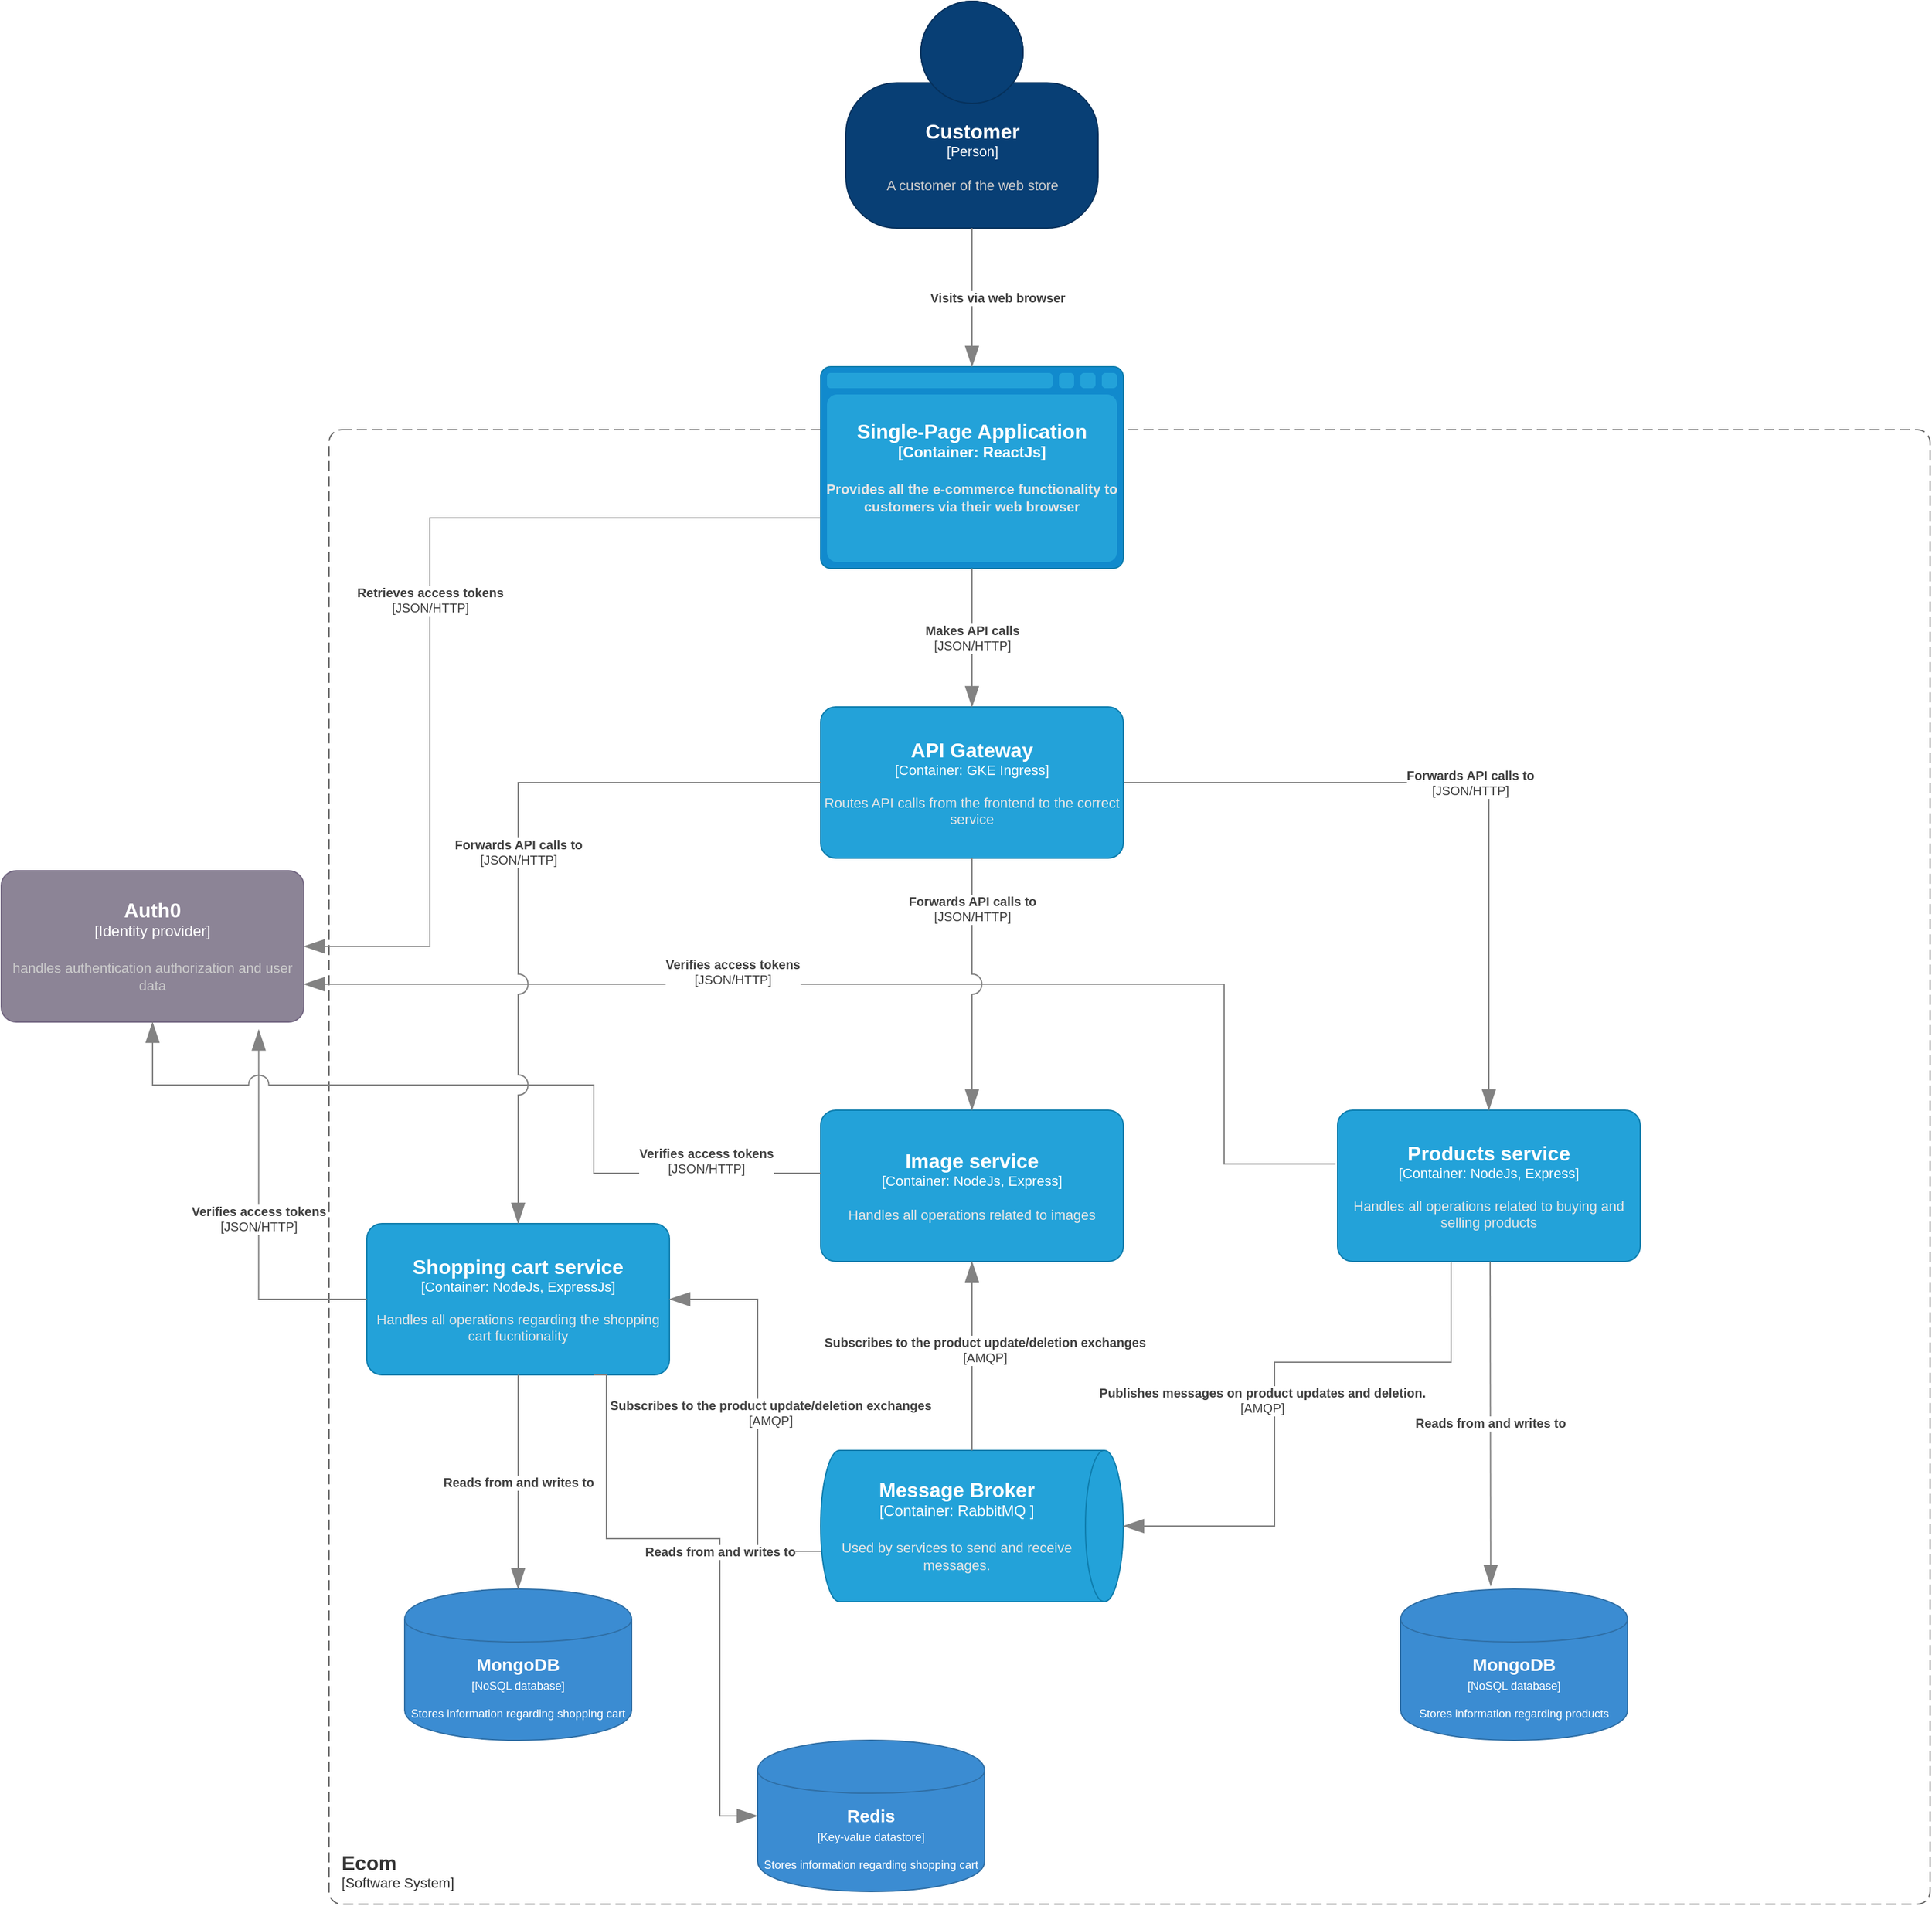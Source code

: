 <mxfile version="20.8.5" type="device"><diagram id="LmfPJnEAnTAT-7PzBd9i" name="Page-1"><mxGraphModel dx="2899" dy="2177" grid="1" gridSize="10" guides="1" tooltips="1" connect="1" arrows="1" fold="1" page="1" pageScale="1" pageWidth="850" pageHeight="1100" math="0" shadow="0"><root><mxCell id="0"/><mxCell id="1" parent="0"/><object placeholders="1" c4Name="Customer" c4Type="Person" c4Description="A customer of the web store" label="&lt;font style=&quot;font-size: 16px&quot;&gt;&lt;b&gt;%c4Name%&lt;/b&gt;&lt;/font&gt;&lt;div&gt;[%c4Type%]&lt;/div&gt;&lt;br&gt;&lt;div&gt;&lt;font style=&quot;font-size: 11px&quot;&gt;&lt;font color=&quot;#cccccc&quot;&gt;%c4Description%&lt;/font&gt;&lt;/div&gt;" id="D1uYaz4RbRke8vVT3epM-1"><mxCell style="html=1;fontSize=11;dashed=0;whitespace=wrap;fillColor=#083F75;strokeColor=#06315C;fontColor=#ffffff;shape=mxgraph.c4.person2;align=center;metaEdit=1;points=[[0.5,0,0],[1,0.5,0],[1,0.75,0],[0.75,1,0],[0.5,1,0],[0.25,1,0],[0,0.75,0],[0,0.5,0]];resizable=0;" parent="1" vertex="1"><mxGeometry x="120" y="-330" width="200" height="180" as="geometry"/></mxCell></object><object placeholders="1" c4Name="Ecom" c4Type="SystemScopeBoundary" c4Application="Software System" label="&lt;font style=&quot;font-size: 16px&quot;&gt;&lt;b&gt;&lt;div style=&quot;text-align: left&quot;&gt;%c4Name%&lt;/div&gt;&lt;/b&gt;&lt;/font&gt;&lt;div style=&quot;text-align: left&quot;&gt;[%c4Application%]&lt;/div&gt;" id="D1uYaz4RbRke8vVT3epM-2"><mxCell style="rounded=1;fontSize=11;whiteSpace=wrap;html=1;dashed=1;arcSize=20;fillColor=none;strokeColor=#666666;fontColor=#333333;labelBackgroundColor=none;align=left;verticalAlign=bottom;labelBorderColor=none;spacingTop=0;spacing=10;dashPattern=8 4;metaEdit=1;rotatable=0;perimeter=rectanglePerimeter;noLabel=0;labelPadding=0;allowArrows=0;connectable=0;expand=0;recursiveResize=0;editable=1;pointerEvents=0;absoluteArcSize=1;points=[[0.25,0,0],[0.5,0,0],[0.75,0,0],[1,0.25,0],[1,0.5,0],[1,0.75,0],[0.75,1,0],[0.5,1,0],[0.25,1,0],[0,0.75,0],[0,0.5,0],[0,0.25,0]];" parent="1" vertex="1"><mxGeometry x="-290" y="10" width="1270" height="1170" as="geometry"/></mxCell></object><object placeholders="1" c4Type="Single-Page Application" c4Container="Container" c4Technology="ReactJs" c4Description="Provides all the e-commerce functionality to customers via their web browser&#xA;" label="&lt;font style=&quot;font-size: 16px&quot;&gt;&lt;b&gt;%c4Type%&lt;/font&gt;&lt;div&gt;[%c4Container%:&amp;nbsp;%c4Technology%]&lt;/div&gt;&lt;br&gt;&lt;div&gt;&lt;font style=&quot;font-size: 11px&quot;&gt;&lt;font color=&quot;#E6E6E6&quot;&gt;%c4Description%&lt;/font&gt;&lt;/div&gt;" id="D1uYaz4RbRke8vVT3epM-3"><mxCell style="shape=mxgraph.c4.webBrowserContainer;whiteSpace=wrap;html=1;boundedLbl=1;rounded=0;labelBackgroundColor=none;fillColor=#118ACD;fontSize=12;fontColor=#ffffff;align=center;strokeColor=#0E7DAD;metaEdit=1;points=[[0.5,0,0],[1,0.25,0],[1,0.5,0],[1,0.75,0],[0.5,1,0],[0,0.75,0],[0,0.5,0],[0,0.25,0]];resizable=0;" parent="1" vertex="1"><mxGeometry x="100" y="-40" width="240" height="160" as="geometry"/></mxCell></object><object placeholders="1" c4Type="Relationship" c4Description="Visits via web browser" label="&lt;div style=&quot;text-align: left&quot;&gt;&lt;div style=&quot;text-align: center&quot;&gt;&lt;b&gt;%c4Description%&lt;/b&gt;&lt;/div&gt;" id="D1uYaz4RbRke8vVT3epM-5"><mxCell style="endArrow=blockThin;html=1;fontSize=10;fontColor=#404040;strokeWidth=1;endFill=1;strokeColor=#828282;elbow=vertical;metaEdit=1;endSize=14;startSize=14;jumpStyle=arc;jumpSize=16;rounded=0;edgeStyle=orthogonalEdgeStyle;exitX=0.5;exitY=1;exitDx=0;exitDy=0;exitPerimeter=0;" parent="1" source="D1uYaz4RbRke8vVT3epM-1" edge="1"><mxGeometry y="20" width="240" relative="1" as="geometry"><mxPoint x="300" y="440" as="sourcePoint"/><mxPoint x="220" y="-40" as="targetPoint"/><mxPoint as="offset"/></mxGeometry></mxCell></object><object placeholders="1" c4Name="Products service" c4Type="Container" c4Technology="NodeJs, Express" c4Description="Handles all operations related to buying and selling products" label="&lt;font style=&quot;font-size: 16px&quot;&gt;&lt;b&gt;%c4Name%&lt;/b&gt;&lt;/font&gt;&lt;div&gt;[%c4Type%: %c4Technology%]&lt;/div&gt;&lt;br&gt;&lt;div&gt;&lt;font style=&quot;font-size: 11px&quot;&gt;&lt;font color=&quot;#E6E6E6&quot;&gt;%c4Description%&lt;/font&gt;&lt;/div&gt;" id="D1uYaz4RbRke8vVT3epM-6"><mxCell style="rounded=1;whiteSpace=wrap;html=1;fontSize=11;labelBackgroundColor=none;fillColor=#23A2D9;fontColor=#ffffff;align=center;arcSize=10;strokeColor=#0E7DAD;metaEdit=1;resizable=0;points=[[0.25,0,0],[0.5,0,0],[0.75,0,0],[1,0.25,0],[1,0.5,0],[1,0.75,0],[0.75,1,0],[0.5,1,0],[0.25,1,0],[0,0.75,0],[0,0.5,0],[0,0.25,0]];" parent="1" vertex="1"><mxGeometry x="510" y="550" width="240" height="120" as="geometry"/></mxCell></object><object placeholders="1" c4Type="Relationship" c4Technology="JSON/HTTP" c4Description="Forwards API calls to" label="&lt;div style=&quot;text-align: left&quot;&gt;&lt;div style=&quot;text-align: center&quot;&gt;&lt;b&gt;%c4Description%&lt;/b&gt;&lt;/div&gt;&lt;div style=&quot;text-align: center&quot;&gt;[%c4Technology%]&lt;/div&gt;&lt;/div&gt;" id="D1uYaz4RbRke8vVT3epM-9"><mxCell style="endArrow=blockThin;html=1;fontSize=10;fontColor=#404040;strokeWidth=1;endFill=1;strokeColor=#828282;elbow=vertical;metaEdit=1;endSize=14;startSize=14;jumpStyle=arc;jumpSize=16;rounded=0;edgeStyle=orthogonalEdgeStyle;exitX=1;exitY=0.5;exitDx=0;exitDy=0;exitPerimeter=0;entryX=0.5;entryY=0;entryDx=0;entryDy=0;entryPerimeter=0;" parent="1" source="dZeLj8NWU4RjiGHhDNDa-4" target="D1uYaz4RbRke8vVT3epM-6" edge="1"><mxGeometry width="240" relative="1" as="geometry"><mxPoint x="230" y="470" as="sourcePoint"/><mxPoint x="230" y="560" as="targetPoint"/></mxGeometry></mxCell></object><object placeholders="1" c4Type="Relationship" c4Technology="JSON/HTTP" c4Description="Retrieves access tokens" label="&lt;div style=&quot;text-align: left&quot;&gt;&lt;div style=&quot;text-align: center&quot;&gt;&lt;b&gt;%c4Description%&lt;/b&gt;&lt;/div&gt;&lt;div style=&quot;text-align: center&quot;&gt;[%c4Technology%]&lt;/div&gt;&lt;/div&gt;" id="ph-48rFvkpEkGkd9kMt6-2"><mxCell style="endArrow=blockThin;html=1;fontSize=10;fontColor=#404040;strokeWidth=1;endFill=1;strokeColor=#828282;elbow=vertical;metaEdit=1;endSize=14;startSize=14;jumpStyle=arc;jumpSize=16;rounded=0;edgeStyle=orthogonalEdgeStyle;exitX=0;exitY=0.75;exitDx=0;exitDy=0;exitPerimeter=0;" parent="1" source="D1uYaz4RbRke8vVT3epM-3" target="vLoZXjqpGDdAAX770E3k-2" edge="1"><mxGeometry width="240" relative="1" as="geometry"><mxPoint x="158" y="469.04" as="sourcePoint"/><mxPoint x="-90" y="560" as="targetPoint"/><Array as="points"><mxPoint x="-210" y="80"/><mxPoint x="-210" y="420"/></Array></mxGeometry></mxCell></object><object placeholders="1" c4Name="Auth0 " c4Type="Identity provider" c4Description="handles authentication authorization and user data" label="&lt;font style=&quot;font-size: 16px&quot;&gt;&lt;b&gt;%c4Name%&lt;/b&gt;&lt;/font&gt;&lt;div&gt;[%c4Type%]&lt;/div&gt;&lt;br&gt;&lt;div&gt;&lt;font style=&quot;font-size: 11px&quot;&gt;&lt;font color=&quot;#cccccc&quot;&gt;%c4Description%&lt;/font&gt;&lt;/div&gt;" id="vLoZXjqpGDdAAX770E3k-2"><mxCell style="rounded=1;whiteSpace=wrap;html=1;labelBackgroundColor=none;fillColor=#8C8496;fontColor=#ffffff;align=center;arcSize=10;strokeColor=#736782;metaEdit=1;resizable=0;points=[[0.25,0,0],[0.5,0,0],[0.75,0,0],[1,0.25,0],[1,0.5,0],[1,0.75,0],[0.75,1,0],[0.5,1,0],[0.25,1,0],[0,0.75,0],[0,0.5,0],[0,0.25,0]];" parent="1" vertex="1"><mxGeometry x="-550" y="360" width="240" height="120" as="geometry"/></mxCell></object><object placeholders="1" c4Name="Shopping cart service" c4Type="Container" c4Technology="NodeJs, ExpressJs" c4Description="Handles all operations regarding the shopping cart fucntionality&#xA;" label="&lt;font style=&quot;font-size: 16px&quot;&gt;&lt;b&gt;%c4Name%&lt;/b&gt;&lt;/font&gt;&lt;div&gt;[%c4Type%: %c4Technology%]&lt;/div&gt;&lt;br&gt;&lt;div&gt;&lt;font style=&quot;font-size: 11px&quot;&gt;&lt;font color=&quot;#E6E6E6&quot;&gt;%c4Description%&lt;/font&gt;&lt;/div&gt;" id="vLoZXjqpGDdAAX770E3k-4"><mxCell style="rounded=1;whiteSpace=wrap;html=1;fontSize=11;labelBackgroundColor=none;fillColor=#23A2D9;fontColor=#ffffff;align=center;arcSize=10;strokeColor=#0E7DAD;metaEdit=1;resizable=0;points=[[0.25,0,0],[0.5,0,0],[0.75,0,0],[1,0.25,0],[1,0.5,0],[1,0.75,0],[0.75,1,0],[0.5,1,0],[0.25,1,0],[0,0.75,0],[0,0.5,0],[0,0.25,0]];" parent="1" vertex="1"><mxGeometry x="-260" y="640" width="240" height="120" as="geometry"/></mxCell></object><object placeholders="1" c4Type="Relationship" c4Technology="JSON/HTTP" c4Description="Verifies access tokens" label="&lt;div style=&quot;text-align: left&quot;&gt;&lt;div style=&quot;text-align: center&quot;&gt;&lt;b&gt;%c4Description%&lt;/b&gt;&lt;/div&gt;&lt;div style=&quot;text-align: center&quot;&gt;[%c4Technology%]&lt;/div&gt;&lt;/div&gt;" id="vLoZXjqpGDdAAX770E3k-5"><mxCell style="endArrow=blockThin;html=1;fontSize=10;fontColor=#404040;strokeWidth=1;endFill=1;strokeColor=#828282;elbow=vertical;metaEdit=1;endSize=14;startSize=14;jumpStyle=arc;jumpSize=16;rounded=0;edgeStyle=orthogonalEdgeStyle;exitX=0;exitY=0.5;exitDx=0;exitDy=0;exitPerimeter=0;entryX=0.851;entryY=1.051;entryDx=0;entryDy=0;entryPerimeter=0;" parent="1" source="vLoZXjqpGDdAAX770E3k-4" target="vLoZXjqpGDdAAX770E3k-2" edge="1"><mxGeometry width="240" relative="1" as="geometry"><mxPoint x="110" y="430" as="sourcePoint"/><mxPoint x="-510" y="730" as="targetPoint"/><Array as="points"><mxPoint x="-346" y="700"/></Array></mxGeometry></mxCell></object><object placeholders="1" c4Name="Image service" c4Type="Container" c4Technology="NodeJs, Express" c4Description="Handles all operations related to images" label="&lt;font style=&quot;font-size: 16px&quot;&gt;&lt;b&gt;%c4Name%&lt;/b&gt;&lt;/font&gt;&lt;div&gt;[%c4Type%: %c4Technology%]&lt;/div&gt;&lt;br&gt;&lt;div&gt;&lt;font style=&quot;font-size: 11px&quot;&gt;&lt;font color=&quot;#E6E6E6&quot;&gt;%c4Description%&lt;/font&gt;&lt;/div&gt;" id="vLoZXjqpGDdAAX770E3k-6"><mxCell style="rounded=1;whiteSpace=wrap;html=1;fontSize=11;labelBackgroundColor=none;fillColor=#23A2D9;fontColor=#ffffff;align=center;arcSize=10;strokeColor=#0E7DAD;metaEdit=1;resizable=0;points=[[0.25,0,0],[0.5,0,0],[0.75,0,0],[1,0.25,0],[1,0.5,0],[1,0.75,0],[0.75,1,0],[0.5,1,0],[0.25,1,0],[0,0.75,0],[0,0.5,0],[0,0.25,0]];" parent="1" vertex="1"><mxGeometry x="100" y="550" width="240" height="120" as="geometry"/></mxCell></object><object label="&lt;div style=&quot;color: rgb(255 , 255 , 255) ; white-space: normal&quot;&gt;&lt;span style=&quot;font-size: 14px&quot;&gt;&lt;b&gt;MongoDB&lt;/b&gt;&lt;/span&gt;&lt;/div&gt;&lt;div style=&quot;color: rgb(255 , 255 , 255) ; font-size: 12px ; white-space: normal&quot;&gt;&lt;font style=&quot;font-size: 9px&quot;&gt;[&lt;font style=&quot;font-size: 9px&quot;&gt;NoSQL database&lt;/font&gt;]&lt;/font&gt;&lt;/div&gt;&lt;div&gt;&lt;br&gt;&lt;/div&gt;&lt;div&gt;&lt;font color=&quot;#FFFFFF&quot;&gt;Stores information regarding products&lt;/font&gt;&lt;br&gt;&lt;/div&gt;" placeholders="1" name="Container Name" description="Description" technology="e.g. PostgreSQL" id="vLoZXjqpGDdAAX770E3k-7"><mxCell style="shape=cylinder;whiteSpace=wrap;html=1;boundedLbl=1;backgroundOutline=1;strokeColor=#2F6FA6;strokeWidth=1;fillColor=#3B8CD2;fontSize=9;fontColor=#000000;align=center;resizable=0;" parent="1" vertex="1"><mxGeometry x="560" y="930" width="180" height="120" as="geometry"/></mxCell></object><object placeholders="1" c4Type="Relationship" c4Description="Reads from and writes to" label="&lt;div style=&quot;text-align: left&quot;&gt;&lt;div style=&quot;text-align: center&quot;&gt;&lt;b&gt;%c4Description%&lt;/b&gt;&lt;/div&gt;" id="vLoZXjqpGDdAAX770E3k-8"><mxCell style="endArrow=blockThin;html=1;fontSize=10;fontColor=#404040;strokeWidth=1;endFill=1;strokeColor=#828282;elbow=vertical;metaEdit=1;endSize=14;startSize=14;jumpStyle=arc;jumpSize=16;rounded=0;edgeStyle=orthogonalEdgeStyle;entryX=0.397;entryY=-0.021;entryDx=0;entryDy=0;entryPerimeter=0;" parent="1" target="vLoZXjqpGDdAAX770E3k-7" edge="1"><mxGeometry width="240" relative="1" as="geometry"><mxPoint x="631" y="670" as="sourcePoint"/><mxPoint x="640" y="790" as="targetPoint"/></mxGeometry></mxCell></object><object placeholders="1" c4Type="Relationship" c4Technology="JSON/HTTP" c4Description="Verifies access tokens" label="&lt;div style=&quot;text-align: left&quot;&gt;&lt;div style=&quot;text-align: center&quot;&gt;&lt;b&gt;%c4Description%&lt;/b&gt;&lt;/div&gt;&lt;div style=&quot;text-align: center&quot;&gt;[%c4Technology%]&lt;/div&gt;&lt;/div&gt;" id="dZeLj8NWU4RjiGHhDNDa-2"><mxCell style="endArrow=blockThin;html=1;fontSize=10;fontColor=#404040;strokeWidth=1;endFill=1;strokeColor=#828282;elbow=vertical;metaEdit=1;endSize=14;startSize=14;jumpStyle=arc;jumpSize=16;rounded=0;edgeStyle=orthogonalEdgeStyle;" parent="1" source="vLoZXjqpGDdAAX770E3k-6" target="vLoZXjqpGDdAAX770E3k-2" edge="1"><mxGeometry x="-0.723" y="-10" width="240" relative="1" as="geometry"><mxPoint x="5.86" y="640" as="sourcePoint"/><mxPoint x="-79.9" y="426.12" as="targetPoint"/><Array as="points"><mxPoint x="-80" y="600"/><mxPoint x="-80" y="530"/><mxPoint x="-430" y="530"/></Array><mxPoint x="-1" as="offset"/></mxGeometry></mxCell></object><object placeholders="1" c4Type="Relationship" c4Technology="JSON/HTTP" c4Description="Verifies access tokens" label="&lt;div style=&quot;text-align: left&quot;&gt;&lt;div style=&quot;text-align: center&quot;&gt;&lt;b&gt;%c4Description%&lt;/b&gt;&lt;/div&gt;&lt;div style=&quot;text-align: center&quot;&gt;[%c4Technology%]&lt;/div&gt;&lt;/div&gt;" id="dZeLj8NWU4RjiGHhDNDa-3"><mxCell style="endArrow=blockThin;html=1;fontSize=10;fontColor=#404040;strokeWidth=1;endFill=1;strokeColor=#828282;elbow=vertical;metaEdit=1;endSize=14;startSize=14;jumpStyle=arc;jumpSize=16;rounded=0;edgeStyle=orthogonalEdgeStyle;entryX=1;entryY=0.75;entryDx=0;entryDy=0;entryPerimeter=0;exitX=-0.007;exitY=0.355;exitDx=0;exitDy=0;exitPerimeter=0;" parent="1" source="D1uYaz4RbRke8vVT3epM-6" target="vLoZXjqpGDdAAX770E3k-2" edge="1"><mxGeometry x="0.292" y="-10" width="240" relative="1" as="geometry"><mxPoint x="230" y="560" as="sourcePoint"/><mxPoint x="-300" y="440" as="targetPoint"/><Array as="points"><mxPoint x="420" y="593"/><mxPoint x="420" y="450"/></Array><mxPoint as="offset"/></mxGeometry></mxCell></object><object placeholders="1" c4Name="API Gateway" c4Type="Container" c4Technology="GKE Ingress" c4Description="Routes API calls from the frontend to the correct service" label="&lt;font style=&quot;font-size: 16px&quot;&gt;&lt;b&gt;%c4Name%&lt;/b&gt;&lt;/font&gt;&lt;div&gt;[%c4Type%: %c4Technology%]&lt;/div&gt;&lt;br&gt;&lt;div&gt;&lt;font style=&quot;font-size: 11px&quot;&gt;&lt;font color=&quot;#E6E6E6&quot;&gt;%c4Description%&lt;/font&gt;&lt;/div&gt;" id="dZeLj8NWU4RjiGHhDNDa-4"><mxCell style="rounded=1;whiteSpace=wrap;html=1;fontSize=11;labelBackgroundColor=none;fillColor=#23A2D9;fontColor=#ffffff;align=center;arcSize=10;strokeColor=#0E7DAD;metaEdit=1;resizable=0;points=[[0.25,0,0],[0.5,0,0],[0.75,0,0],[1,0.25,0],[1,0.5,0],[1,0.75,0],[0.75,1,0],[0.5,1,0],[0.25,1,0],[0,0.75,0],[0,0.5,0],[0,0.25,0]];" parent="1" vertex="1"><mxGeometry x="100" y="230" width="240" height="120" as="geometry"/></mxCell></object><object placeholders="1" c4Type="Relationship" c4Technology="JSON/HTTP" c4Description="Makes API calls" label="&lt;div style=&quot;text-align: left&quot;&gt;&lt;div style=&quot;text-align: center&quot;&gt;&lt;b&gt;%c4Description%&lt;/b&gt;&lt;/div&gt;&lt;div style=&quot;text-align: center&quot;&gt;[%c4Technology%]&lt;/div&gt;&lt;/div&gt;" id="dZeLj8NWU4RjiGHhDNDa-7"><mxCell style="endArrow=blockThin;html=1;fontSize=10;fontColor=#404040;strokeWidth=1;endFill=1;strokeColor=#828282;elbow=vertical;metaEdit=1;endSize=14;startSize=14;jumpStyle=arc;jumpSize=16;rounded=0;edgeStyle=orthogonalEdgeStyle;entryX=0.5;entryY=0;entryDx=0;entryDy=0;entryPerimeter=0;exitX=0.5;exitY=1;exitDx=0;exitDy=0;exitPerimeter=0;" parent="1" source="D1uYaz4RbRke8vVT3epM-3" target="dZeLj8NWU4RjiGHhDNDa-4" edge="1"><mxGeometry width="240" relative="1" as="geometry"><mxPoint x="570" y="-60" as="sourcePoint"/><mxPoint x="570" y="270" as="targetPoint"/><Array as="points"><mxPoint x="220" y="220"/></Array></mxGeometry></mxCell></object><object placeholders="1" c4Type="Relationship" c4Technology="JSON/HTTP" c4Description="Forwards API calls to" label="&lt;div style=&quot;text-align: left&quot;&gt;&lt;div style=&quot;text-align: center&quot;&gt;&lt;b&gt;%c4Description%&lt;/b&gt;&lt;/div&gt;&lt;div style=&quot;text-align: center&quot;&gt;[%c4Technology%]&lt;/div&gt;&lt;/div&gt;" id="dZeLj8NWU4RjiGHhDNDa-8"><mxCell style="endArrow=blockThin;html=1;fontSize=10;fontColor=#404040;strokeWidth=1;endFill=1;strokeColor=#828282;elbow=vertical;metaEdit=1;endSize=14;startSize=14;jumpStyle=arc;jumpSize=16;rounded=0;edgeStyle=orthogonalEdgeStyle;exitX=0.5;exitY=1;exitDx=0;exitDy=0;exitPerimeter=0;" parent="1" source="dZeLj8NWU4RjiGHhDNDa-4" target="vLoZXjqpGDdAAX770E3k-6" edge="1"><mxGeometry x="-0.6" width="240" relative="1" as="geometry"><mxPoint x="350" y="300" as="sourcePoint"/><mxPoint x="640" y="560" as="targetPoint"/><mxPoint as="offset"/></mxGeometry></mxCell></object><object placeholders="1" c4Type="Relationship" c4Technology="JSON/HTTP" c4Description="Forwards API calls to" label="&lt;div style=&quot;text-align: left&quot;&gt;&lt;div style=&quot;text-align: center&quot;&gt;&lt;b&gt;%c4Description%&lt;/b&gt;&lt;/div&gt;&lt;div style=&quot;text-align: center&quot;&gt;[%c4Technology%]&lt;/div&gt;&lt;/div&gt;" id="dZeLj8NWU4RjiGHhDNDa-9"><mxCell style="endArrow=blockThin;html=1;fontSize=10;fontColor=#404040;strokeWidth=1;endFill=1;strokeColor=#828282;elbow=vertical;metaEdit=1;endSize=14;startSize=14;jumpStyle=arc;jumpSize=16;rounded=0;edgeStyle=orthogonalEdgeStyle;exitX=0;exitY=0.5;exitDx=0;exitDy=0;exitPerimeter=0;entryX=0.5;entryY=0;entryDx=0;entryDy=0;entryPerimeter=0;" parent="1" source="dZeLj8NWU4RjiGHhDNDa-4" target="vLoZXjqpGDdAAX770E3k-4" edge="1"><mxGeometry width="240" relative="1" as="geometry"><mxPoint x="360" y="310" as="sourcePoint"/><mxPoint x="650" y="570" as="targetPoint"/></mxGeometry></mxCell></object><object label="&lt;div style=&quot;color: rgb(255 , 255 , 255) ; white-space: normal&quot;&gt;&lt;span style=&quot;font-size: 14px&quot;&gt;&lt;b&gt;MongoDB&lt;/b&gt;&lt;/span&gt;&lt;/div&gt;&lt;div style=&quot;color: rgb(255 , 255 , 255) ; font-size: 12px ; white-space: normal&quot;&gt;&lt;font style=&quot;font-size: 9px&quot;&gt;[&lt;font style=&quot;font-size: 9px&quot;&gt;NoSQL database&lt;/font&gt;]&lt;/font&gt;&lt;/div&gt;&lt;div&gt;&lt;br&gt;&lt;/div&gt;&lt;div&gt;&lt;font color=&quot;#FFFFFF&quot;&gt;Stores information regarding shopping cart&lt;/font&gt;&lt;br&gt;&lt;/div&gt;" placeholders="1" name="Container Name" description="Description" technology="e.g. PostgreSQL" id="dZeLj8NWU4RjiGHhDNDa-10"><mxCell style="shape=cylinder;whiteSpace=wrap;html=1;boundedLbl=1;backgroundOutline=1;strokeColor=#2F6FA6;strokeWidth=1;fillColor=#3B8CD2;fontSize=9;fontColor=#000000;align=center;resizable=0;" parent="1" vertex="1"><mxGeometry x="-230" y="930" width="180" height="120" as="geometry"/></mxCell></object><object placeholders="1" c4Type="Relationship" c4Description="Reads from and writes to" label="&lt;div style=&quot;text-align: left&quot;&gt;&lt;div style=&quot;text-align: center&quot;&gt;&lt;b&gt;%c4Description%&lt;/b&gt;&lt;/div&gt;" id="dZeLj8NWU4RjiGHhDNDa-11"><mxCell style="endArrow=blockThin;html=1;fontSize=10;fontColor=#404040;strokeWidth=1;endFill=1;strokeColor=#828282;elbow=vertical;metaEdit=1;endSize=14;startSize=14;jumpStyle=arc;jumpSize=16;rounded=0;edgeStyle=orthogonalEdgeStyle;exitX=0.5;exitY=1;exitDx=0;exitDy=0;exitPerimeter=0;entryX=0.5;entryY=0;entryDx=0;entryDy=0;" parent="1" source="vLoZXjqpGDdAAX770E3k-4" target="dZeLj8NWU4RjiGHhDNDa-10" edge="1"><mxGeometry width="240" relative="1" as="geometry"><mxPoint x="20" y="780" as="sourcePoint"/><mxPoint x="20" y="950" as="targetPoint"/></mxGeometry></mxCell></object><object placeholders="1" c4Type="Message Broker" c4Container="Container" c4Technology="RabbitMQ " c4Description="Used by services to send and receive messages." label="&lt;font style=&quot;font-size: 16px&quot;&gt;&lt;b&gt;%c4Type%&lt;/b&gt;&lt;/font&gt;&lt;div&gt;[%c4Container%:&amp;nbsp;%c4Technology%]&lt;/div&gt;&lt;br&gt;&lt;div&gt;&lt;font style=&quot;font-size: 11px&quot;&gt;&lt;font color=&quot;#E6E6E6&quot;&gt;%c4Description%&lt;/font&gt;&lt;/div&gt;" id="I7Slij8Lyzr40OYuUnCl-1"><mxCell style="shape=cylinder3;size=15;direction=south;whiteSpace=wrap;html=1;boundedLbl=1;rounded=0;labelBackgroundColor=none;fillColor=#23A2D9;fontSize=12;fontColor=#ffffff;align=center;strokeColor=#0E7DAD;metaEdit=1;points=[[0.5,0,0],[1,0.25,0],[1,0.5,0],[1,0.75,0],[0.5,1,0],[0,0.75,0],[0,0.5,0],[0,0.25,0]];resizable=0;" parent="1" vertex="1"><mxGeometry x="100" y="820" width="240" height="120" as="geometry"/></mxCell></object><object placeholders="1" c4Type="Relationship" c4Technology="AMQP" c4Description="Publishes messages on product updates and deletion." label="&lt;div style=&quot;text-align: left&quot;&gt;&lt;div style=&quot;text-align: center&quot;&gt;&lt;b&gt;%c4Description%&lt;/b&gt;&lt;/div&gt;&lt;div style=&quot;text-align: center&quot;&gt;[%c4Technology%]&lt;/div&gt;&lt;/div&gt;" id="I7Slij8Lyzr40OYuUnCl-3"><mxCell style="endArrow=blockThin;html=1;fontSize=10;fontColor=#404040;strokeWidth=1;endFill=1;strokeColor=#828282;elbow=vertical;metaEdit=1;endSize=14;startSize=14;jumpStyle=arc;jumpSize=16;rounded=0;edgeStyle=orthogonalEdgeStyle;entryX=0.5;entryY=0;entryDx=0;entryDy=0;entryPerimeter=0;exitX=0.375;exitY=1;exitDx=0;exitDy=0;exitPerimeter=0;" parent="1" source="D1uYaz4RbRke8vVT3epM-6" target="I7Slij8Lyzr40OYuUnCl-1" edge="1"><mxGeometry x="0.064" y="-10" width="240" relative="1" as="geometry"><mxPoint x="608.32" y="892.6" as="sourcePoint"/><mxPoint x="-210" y="750" as="targetPoint"/><Array as="points"><mxPoint x="600" y="750"/><mxPoint x="460" y="750"/><mxPoint x="460" y="880"/></Array><mxPoint as="offset"/></mxGeometry></mxCell></object><object placeholders="1" c4Type="Relationship" c4Technology="AMQP" c4Description="Subscribes to the product update/deletion exchanges " label="&lt;div style=&quot;text-align: left&quot;&gt;&lt;div style=&quot;text-align: center&quot;&gt;&lt;b&gt;%c4Description%&lt;/b&gt;&lt;/div&gt;&lt;div style=&quot;text-align: center&quot;&gt;[%c4Technology%]&lt;/div&gt;&lt;/div&gt;" id="I7Slij8Lyzr40OYuUnCl-5"><mxCell style="endArrow=blockThin;html=1;fontSize=10;fontColor=#404040;strokeWidth=1;endFill=1;strokeColor=#828282;elbow=vertical;metaEdit=1;endSize=14;startSize=14;jumpStyle=arc;jumpSize=16;rounded=0;edgeStyle=orthogonalEdgeStyle;entryX=0.5;entryY=1;entryDx=0;entryDy=0;entryPerimeter=0;exitX=0;exitY=0.5;exitDx=0;exitDy=0;exitPerimeter=0;" parent="1" source="I7Slij8Lyzr40OYuUnCl-1" target="vLoZXjqpGDdAAX770E3k-6" edge="1"><mxGeometry x="0.064" y="-10" width="240" relative="1" as="geometry"><mxPoint x="270" y="790" as="sourcePoint"/><mxPoint x="80" y="990" as="targetPoint"/><Array as="points"/><mxPoint as="offset"/></mxGeometry></mxCell></object><object placeholders="1" c4Type="Relationship" c4Technology="AMQP" c4Description="Subscribes to the product update/deletion exchanges " label="&lt;div style=&quot;text-align: left&quot;&gt;&lt;div style=&quot;text-align: center&quot;&gt;&lt;b&gt;%c4Description%&lt;/b&gt;&lt;/div&gt;&lt;div style=&quot;text-align: center&quot;&gt;[%c4Technology%]&lt;/div&gt;&lt;/div&gt;" id="I7Slij8Lyzr40OYuUnCl-6"><mxCell style="endArrow=blockThin;html=1;fontSize=10;fontColor=#404040;strokeWidth=1;endFill=1;strokeColor=#828282;elbow=vertical;metaEdit=1;endSize=14;startSize=14;jumpStyle=arc;jumpSize=16;rounded=0;edgeStyle=orthogonalEdgeStyle;exitX=0.667;exitY=1;exitDx=0;exitDy=0;exitPerimeter=0;" parent="1" source="I7Slij8Lyzr40OYuUnCl-1" edge="1"><mxGeometry y="-10" width="240" relative="1" as="geometry"><mxPoint x="230" y="680" as="sourcePoint"/><mxPoint x="-20" y="700" as="targetPoint"/><Array as="points"><mxPoint x="50" y="900"/></Array><mxPoint as="offset"/></mxGeometry></mxCell></object><object placeholders="1" c4Type="Relationship" c4Description="Reads from and writes to" label="&lt;div style=&quot;text-align: left&quot;&gt;&lt;div style=&quot;text-align: center&quot;&gt;&lt;b&gt;%c4Description%&lt;/b&gt;&lt;/div&gt;" id="otNT-n4ef27arfJJL22p-2"><mxCell style="endArrow=blockThin;html=1;fontSize=10;fontColor=#404040;strokeWidth=1;endFill=1;strokeColor=#828282;elbow=vertical;metaEdit=1;endSize=14;startSize=14;jumpStyle=arc;jumpSize=16;rounded=0;edgeStyle=orthogonalEdgeStyle;exitX=0.75;exitY=1;exitDx=0;exitDy=0;exitPerimeter=0;" parent="1" source="vLoZXjqpGDdAAX770E3k-4" edge="1"><mxGeometry width="240" relative="1" as="geometry"><mxPoint x="20" y="850" as="sourcePoint"/><mxPoint x="50" y="1110" as="targetPoint"/><Array as="points"><mxPoint x="-70" y="760"/><mxPoint x="-70" y="890"/><mxPoint x="20" y="890"/></Array></mxGeometry></mxCell></object><object label="&lt;div style=&quot;color: rgb(255 , 255 , 255) ; white-space: normal&quot;&gt;&lt;span style=&quot;font-size: 14px&quot;&gt;&lt;b&gt;Redis&lt;/b&gt;&lt;/span&gt;&lt;/div&gt;&lt;div style=&quot;color: rgb(255 , 255 , 255) ; font-size: 12px ; white-space: normal&quot;&gt;&lt;font style=&quot;font-size: 9px&quot;&gt;[&lt;font style=&quot;font-size: 9px&quot;&gt;Key-value datastore]&lt;br&gt;&lt;/font&gt;&lt;/font&gt;&lt;/div&gt;&lt;div&gt;&lt;br&gt;&lt;/div&gt;&lt;div&gt;&lt;font color=&quot;#FFFFFF&quot;&gt;Stores information regarding shopping cart&lt;/font&gt;&lt;br&gt;&lt;/div&gt;" placeholders="1" name="Container Name" description="Description" technology="e.g. PostgreSQL" id="otNT-n4ef27arfJJL22p-3"><mxCell style="shape=cylinder;whiteSpace=wrap;html=1;boundedLbl=1;backgroundOutline=1;strokeColor=#2F6FA6;strokeWidth=1;fillColor=#3B8CD2;fontSize=9;fontColor=#000000;align=center;resizable=0;" parent="1" vertex="1"><mxGeometry x="50" y="1050" width="180" height="120" as="geometry"/></mxCell></object></root></mxGraphModel></diagram></mxfile>